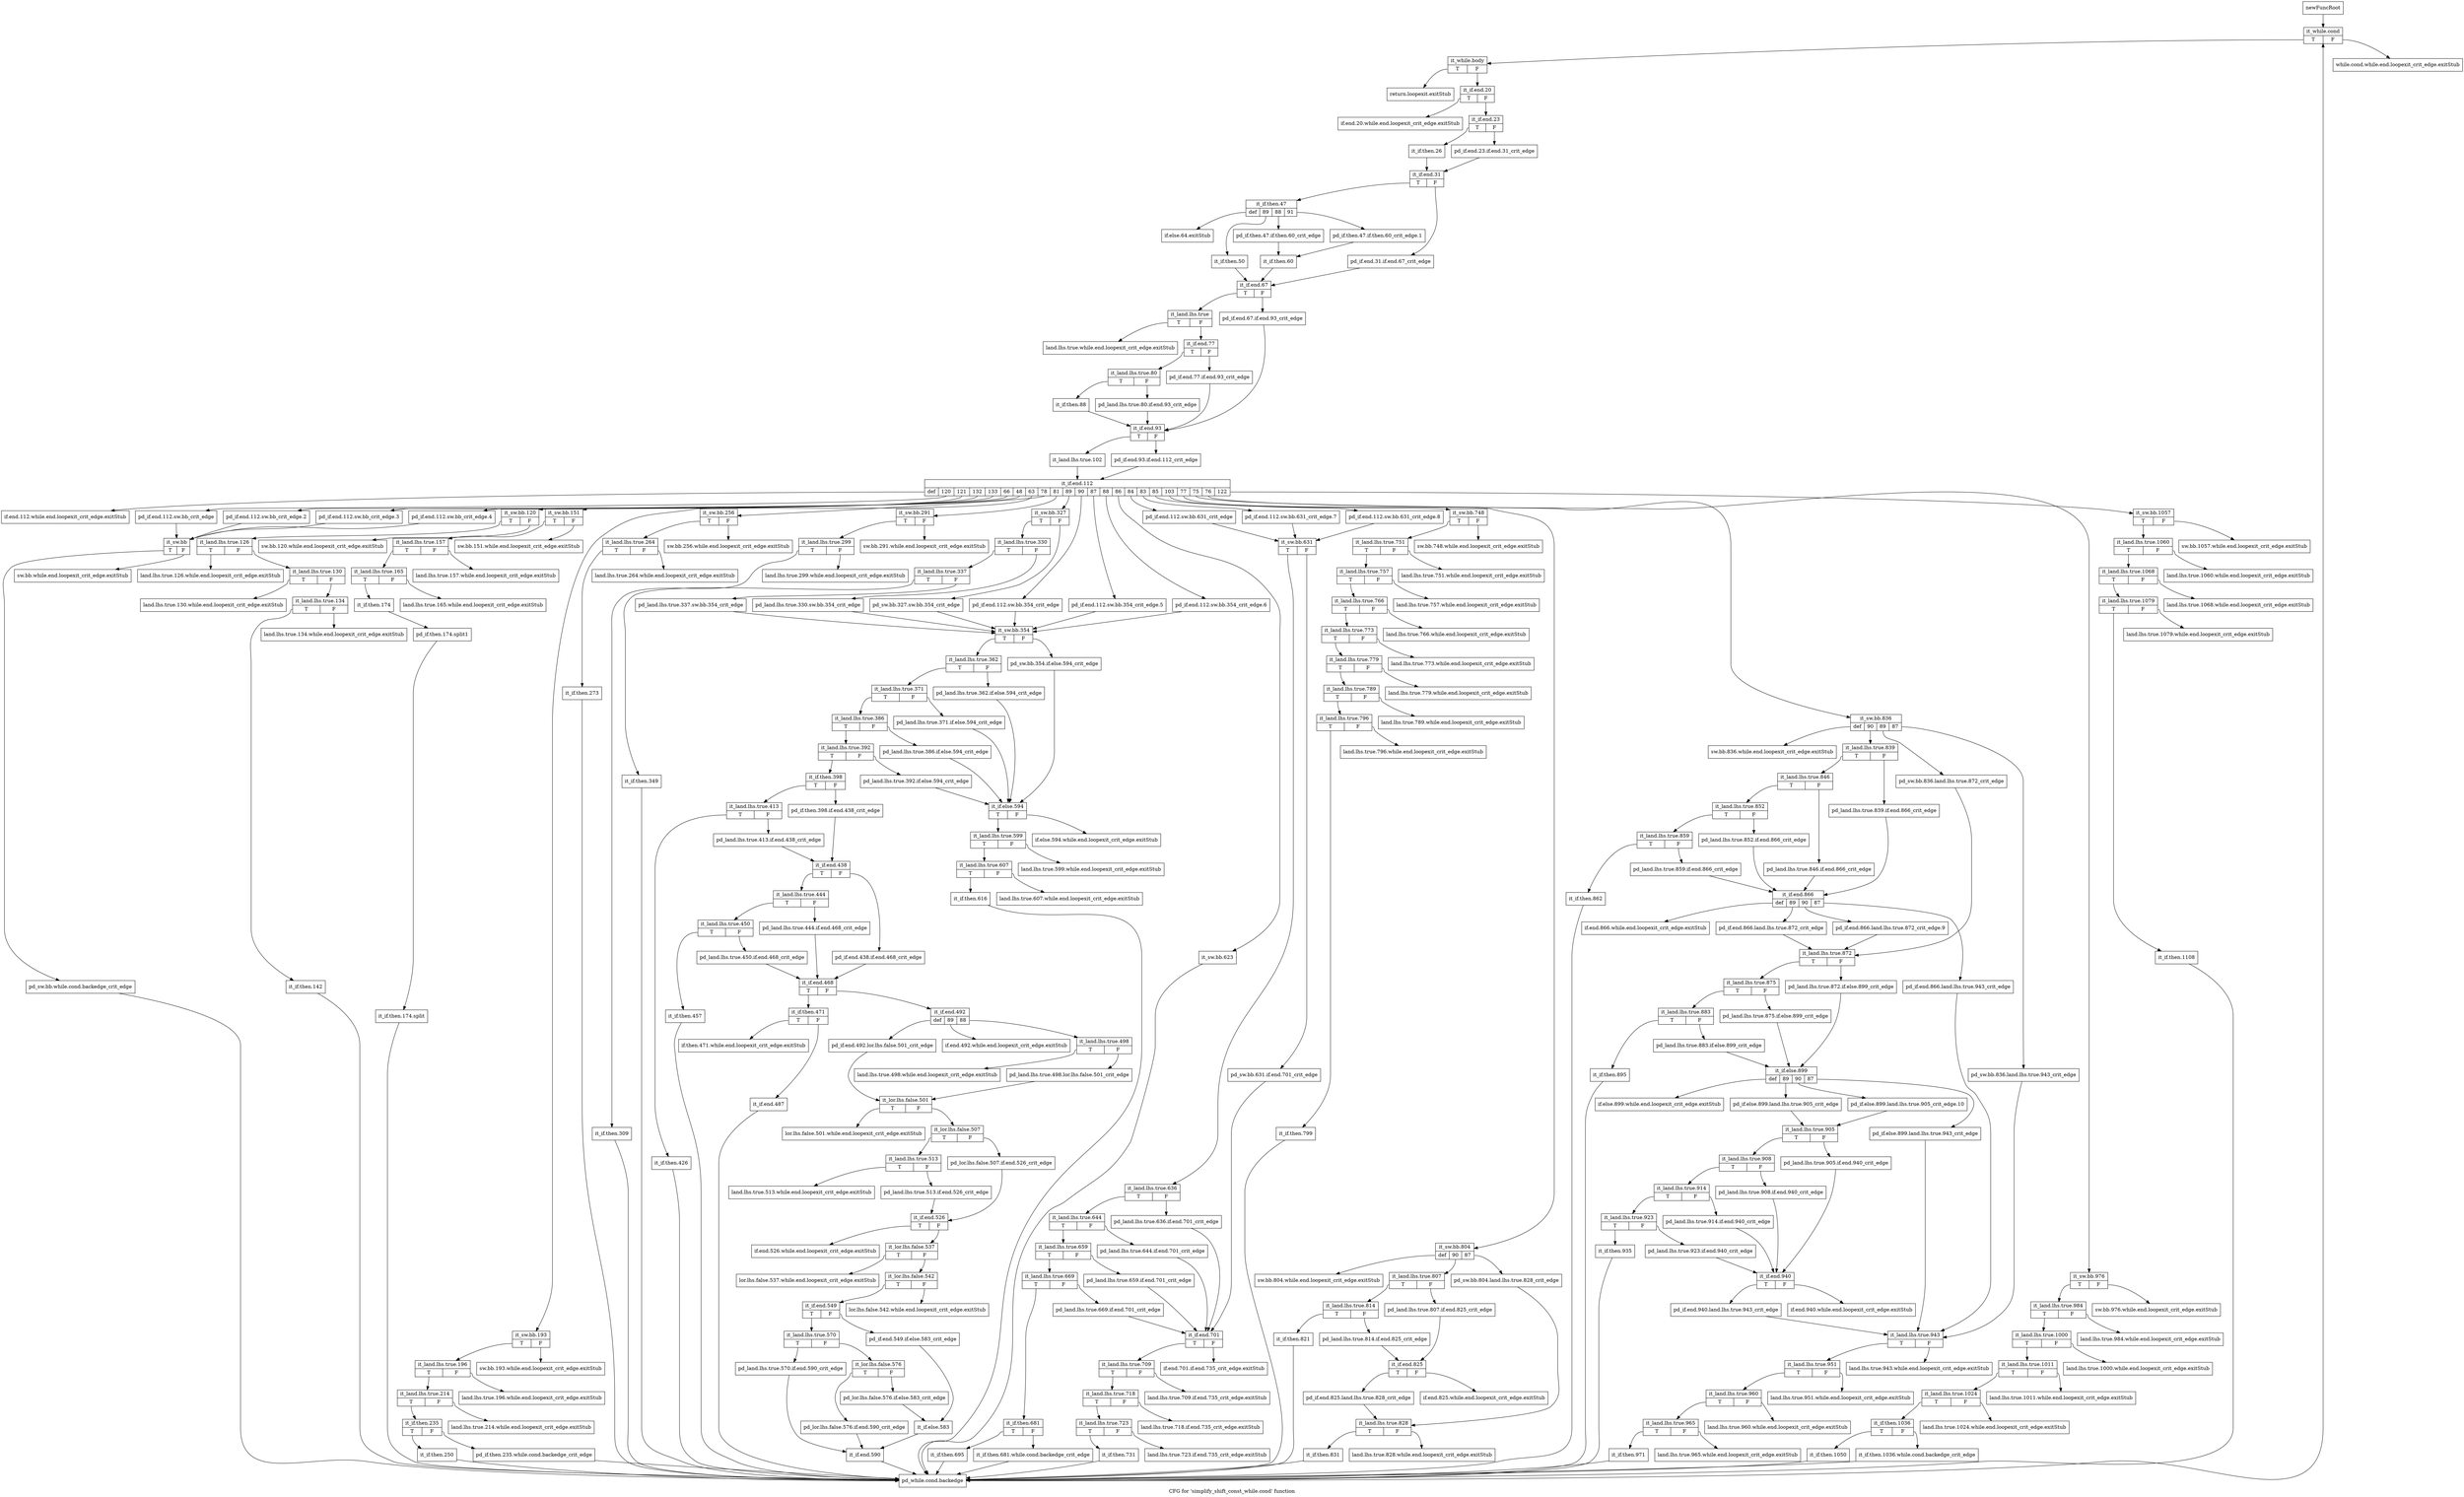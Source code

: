digraph "CFG for 'simplify_shift_const_while.cond' function" {
	label="CFG for 'simplify_shift_const_while.cond' function";

	Node0xa6b6380 [shape=record,label="{newFuncRoot}"];
	Node0xa6b6380 -> Node0xa6b77d0;
	Node0xa6b63d0 [shape=record,label="{while.cond.while.end.loopexit_crit_edge.exitStub}"];
	Node0xa6b6420 [shape=record,label="{return.loopexit.exitStub}"];
	Node0xa6b6470 [shape=record,label="{if.end.20.while.end.loopexit_crit_edge.exitStub}"];
	Node0xa6b64c0 [shape=record,label="{if.else.64.exitStub}"];
	Node0xa6b6510 [shape=record,label="{land.lhs.true.while.end.loopexit_crit_edge.exitStub}"];
	Node0xa6b6560 [shape=record,label="{if.end.112.while.end.loopexit_crit_edge.exitStub}"];
	Node0xa6b65b0 [shape=record,label="{sw.bb.1057.while.end.loopexit_crit_edge.exitStub}"];
	Node0xa6b6600 [shape=record,label="{land.lhs.true.1060.while.end.loopexit_crit_edge.exitStub}"];
	Node0xa6b6650 [shape=record,label="{land.lhs.true.1068.while.end.loopexit_crit_edge.exitStub}"];
	Node0xa6b66a0 [shape=record,label="{land.lhs.true.1079.while.end.loopexit_crit_edge.exitStub}"];
	Node0xa6b66f0 [shape=record,label="{sw.bb.976.while.end.loopexit_crit_edge.exitStub}"];
	Node0xa6b6740 [shape=record,label="{land.lhs.true.984.while.end.loopexit_crit_edge.exitStub}"];
	Node0xa6b6790 [shape=record,label="{land.lhs.true.1000.while.end.loopexit_crit_edge.exitStub}"];
	Node0xa6b67e0 [shape=record,label="{land.lhs.true.1011.while.end.loopexit_crit_edge.exitStub}"];
	Node0xa6b6830 [shape=record,label="{land.lhs.true.1024.while.end.loopexit_crit_edge.exitStub}"];
	Node0xa6b6880 [shape=record,label="{sw.bb.836.while.end.loopexit_crit_edge.exitStub}"];
	Node0xa6b68d0 [shape=record,label="{if.end.866.while.end.loopexit_crit_edge.exitStub}"];
	Node0xa6b6920 [shape=record,label="{if.else.899.while.end.loopexit_crit_edge.exitStub}"];
	Node0xa6b6970 [shape=record,label="{if.end.940.while.end.loopexit_crit_edge.exitStub}"];
	Node0xa6b69c0 [shape=record,label="{land.lhs.true.943.while.end.loopexit_crit_edge.exitStub}"];
	Node0xa6b6a10 [shape=record,label="{land.lhs.true.951.while.end.loopexit_crit_edge.exitStub}"];
	Node0xa6b6a60 [shape=record,label="{land.lhs.true.960.while.end.loopexit_crit_edge.exitStub}"];
	Node0xa6b6ab0 [shape=record,label="{land.lhs.true.965.while.end.loopexit_crit_edge.exitStub}"];
	Node0xa6b6b00 [shape=record,label="{sw.bb.804.while.end.loopexit_crit_edge.exitStub}"];
	Node0xa6b6b50 [shape=record,label="{if.end.825.while.end.loopexit_crit_edge.exitStub}"];
	Node0xa6b6ba0 [shape=record,label="{land.lhs.true.828.while.end.loopexit_crit_edge.exitStub}"];
	Node0xa6b6bf0 [shape=record,label="{sw.bb.748.while.end.loopexit_crit_edge.exitStub}"];
	Node0xa6b6c40 [shape=record,label="{land.lhs.true.751.while.end.loopexit_crit_edge.exitStub}"];
	Node0xa6b6c90 [shape=record,label="{land.lhs.true.757.while.end.loopexit_crit_edge.exitStub}"];
	Node0xa6b6ce0 [shape=record,label="{land.lhs.true.766.while.end.loopexit_crit_edge.exitStub}"];
	Node0xa6b6d30 [shape=record,label="{land.lhs.true.773.while.end.loopexit_crit_edge.exitStub}"];
	Node0xa6b6d80 [shape=record,label="{land.lhs.true.779.while.end.loopexit_crit_edge.exitStub}"];
	Node0xa6b6dd0 [shape=record,label="{land.lhs.true.789.while.end.loopexit_crit_edge.exitStub}"];
	Node0xa6b6e20 [shape=record,label="{land.lhs.true.796.while.end.loopexit_crit_edge.exitStub}"];
	Node0xa6b6e70 [shape=record,label="{if.end.701.if.end.735_crit_edge.exitStub}"];
	Node0xa6b6ec0 [shape=record,label="{land.lhs.true.709.if.end.735_crit_edge.exitStub}"];
	Node0xa6b6f10 [shape=record,label="{land.lhs.true.718.if.end.735_crit_edge.exitStub}"];
	Node0xa6b6f60 [shape=record,label="{land.lhs.true.723.if.end.735_crit_edge.exitStub}"];
	Node0xa6b6fb0 [shape=record,label="{if.else.594.while.end.loopexit_crit_edge.exitStub}"];
	Node0xa6b7000 [shape=record,label="{land.lhs.true.599.while.end.loopexit_crit_edge.exitStub}"];
	Node0xa6b7050 [shape=record,label="{land.lhs.true.607.while.end.loopexit_crit_edge.exitStub}"];
	Node0xa6b70a0 [shape=record,label="{if.end.492.while.end.loopexit_crit_edge.exitStub}"];
	Node0xa6b70f0 [shape=record,label="{land.lhs.true.498.while.end.loopexit_crit_edge.exitStub}"];
	Node0xa6b7140 [shape=record,label="{lor.lhs.false.501.while.end.loopexit_crit_edge.exitStub}"];
	Node0xa6b7190 [shape=record,label="{land.lhs.true.513.while.end.loopexit_crit_edge.exitStub}"];
	Node0xa6b71e0 [shape=record,label="{if.end.526.while.end.loopexit_crit_edge.exitStub}"];
	Node0xa6b7230 [shape=record,label="{lor.lhs.false.537.while.end.loopexit_crit_edge.exitStub}"];
	Node0xa6b7280 [shape=record,label="{lor.lhs.false.542.while.end.loopexit_crit_edge.exitStub}"];
	Node0xa6b72d0 [shape=record,label="{if.then.471.while.end.loopexit_crit_edge.exitStub}"];
	Node0xa6b7320 [shape=record,label="{sw.bb.291.while.end.loopexit_crit_edge.exitStub}"];
	Node0xa6b7370 [shape=record,label="{land.lhs.true.299.while.end.loopexit_crit_edge.exitStub}"];
	Node0xa6b73c0 [shape=record,label="{sw.bb.256.while.end.loopexit_crit_edge.exitStub}"];
	Node0xa6b7410 [shape=record,label="{land.lhs.true.264.while.end.loopexit_crit_edge.exitStub}"];
	Node0xa6b7460 [shape=record,label="{sw.bb.193.while.end.loopexit_crit_edge.exitStub}"];
	Node0xa6b74b0 [shape=record,label="{land.lhs.true.196.while.end.loopexit_crit_edge.exitStub}"];
	Node0xa6b7500 [shape=record,label="{land.lhs.true.214.while.end.loopexit_crit_edge.exitStub}"];
	Node0xa6b7550 [shape=record,label="{sw.bb.151.while.end.loopexit_crit_edge.exitStub}"];
	Node0xa6b75a0 [shape=record,label="{land.lhs.true.157.while.end.loopexit_crit_edge.exitStub}"];
	Node0xa6b75f0 [shape=record,label="{land.lhs.true.165.while.end.loopexit_crit_edge.exitStub}"];
	Node0xa6b7640 [shape=record,label="{sw.bb.120.while.end.loopexit_crit_edge.exitStub}"];
	Node0xa6b7690 [shape=record,label="{land.lhs.true.126.while.end.loopexit_crit_edge.exitStub}"];
	Node0xa6b76e0 [shape=record,label="{land.lhs.true.130.while.end.loopexit_crit_edge.exitStub}"];
	Node0xa6b7730 [shape=record,label="{land.lhs.true.134.while.end.loopexit_crit_edge.exitStub}"];
	Node0xa6b7780 [shape=record,label="{sw.bb.while.end.loopexit_crit_edge.exitStub}"];
	Node0xa6b77d0 [shape=record,label="{it_while.cond|{<s0>T|<s1>F}}"];
	Node0xa6b77d0:s0 -> Node0xa6b7820;
	Node0xa6b77d0:s1 -> Node0xa6b63d0;
	Node0xa6b7820 [shape=record,label="{it_while.body|{<s0>T|<s1>F}}"];
	Node0xa6b7820:s0 -> Node0xa6b6420;
	Node0xa6b7820:s1 -> Node0xa6b7870;
	Node0xa6b7870 [shape=record,label="{it_if.end.20|{<s0>T|<s1>F}}"];
	Node0xa6b7870:s0 -> Node0xa6b6470;
	Node0xa6b7870:s1 -> Node0xa6b78c0;
	Node0xa6b78c0 [shape=record,label="{it_if.end.23|{<s0>T|<s1>F}}"];
	Node0xa6b78c0:s0 -> Node0xa6b7960;
	Node0xa6b78c0:s1 -> Node0xa6b7910;
	Node0xa6b7910 [shape=record,label="{pd_if.end.23.if.end.31_crit_edge}"];
	Node0xa6b7910 -> Node0xa6b79b0;
	Node0xa6b7960 [shape=record,label="{it_if.then.26}"];
	Node0xa6b7960 -> Node0xa6b79b0;
	Node0xa6b79b0 [shape=record,label="{it_if.end.31|{<s0>T|<s1>F}}"];
	Node0xa6b79b0:s0 -> Node0xa6b7a50;
	Node0xa6b79b0:s1 -> Node0xa6b7a00;
	Node0xa6b7a00 [shape=record,label="{pd_if.end.31.if.end.67_crit_edge}"];
	Node0xa6b7a00 -> Node0xa6b7be0;
	Node0xa6b7a50 [shape=record,label="{it_if.then.47|{<s0>def|<s1>89|<s2>88|<s3>91}}"];
	Node0xa6b7a50:s0 -> Node0xa6b64c0;
	Node0xa6b7a50:s1 -> Node0xa6b7b90;
	Node0xa6b7a50:s2 -> Node0xa6b7af0;
	Node0xa6b7a50:s3 -> Node0xa6b7aa0;
	Node0xa6b7aa0 [shape=record,label="{pd_if.then.47.if.then.60_crit_edge.1}"];
	Node0xa6b7aa0 -> Node0xa6b7b40;
	Node0xa6b7af0 [shape=record,label="{pd_if.then.47.if.then.60_crit_edge}"];
	Node0xa6b7af0 -> Node0xa6b7b40;
	Node0xa6b7b40 [shape=record,label="{it_if.then.60}"];
	Node0xa6b7b40 -> Node0xa6b7be0;
	Node0xa6b7b90 [shape=record,label="{it_if.then.50}"];
	Node0xa6b7b90 -> Node0xa6b7be0;
	Node0xa6b7be0 [shape=record,label="{it_if.end.67|{<s0>T|<s1>F}}"];
	Node0xa6b7be0:s0 -> Node0xa6b7c80;
	Node0xa6b7be0:s1 -> Node0xa6b7c30;
	Node0xa6b7c30 [shape=record,label="{pd_if.end.67.if.end.93_crit_edge}"];
	Node0xa6b7c30 -> Node0xa6b7e60;
	Node0xa6b7c80 [shape=record,label="{it_land.lhs.true|{<s0>T|<s1>F}}"];
	Node0xa6b7c80:s0 -> Node0xa6b6510;
	Node0xa6b7c80:s1 -> Node0xa6b7cd0;
	Node0xa6b7cd0 [shape=record,label="{it_if.end.77|{<s0>T|<s1>F}}"];
	Node0xa6b7cd0:s0 -> Node0xa6b7d70;
	Node0xa6b7cd0:s1 -> Node0xa6b7d20;
	Node0xa6b7d20 [shape=record,label="{pd_if.end.77.if.end.93_crit_edge}"];
	Node0xa6b7d20 -> Node0xa6b7e60;
	Node0xa6b7d70 [shape=record,label="{it_land.lhs.true.80|{<s0>T|<s1>F}}"];
	Node0xa6b7d70:s0 -> Node0xa6b7e10;
	Node0xa6b7d70:s1 -> Node0xa6b7dc0;
	Node0xa6b7dc0 [shape=record,label="{pd_land.lhs.true.80.if.end.93_crit_edge}"];
	Node0xa6b7dc0 -> Node0xa6b7e60;
	Node0xa6b7e10 [shape=record,label="{it_if.then.88}"];
	Node0xa6b7e10 -> Node0xa6b7e60;
	Node0xa6b7e60 [shape=record,label="{it_if.end.93|{<s0>T|<s1>F}}"];
	Node0xa6b7e60:s0 -> Node0xa6b7f00;
	Node0xa6b7e60:s1 -> Node0xa6b7eb0;
	Node0xa6b7eb0 [shape=record,label="{pd_if.end.93.if.end.112_crit_edge}"];
	Node0xa6b7eb0 -> Node0xa6b7f50;
	Node0xa6b7f00 [shape=record,label="{it_land.lhs.true.102}"];
	Node0xa6b7f00 -> Node0xa6b7f50;
	Node0xa6b7f50 [shape=record,label="{it_if.end.112|{<s0>def|<s1>120|<s2>121|<s3>132|<s4>133|<s5>66|<s6>48|<s7>63|<s8>78|<s9>81|<s10>89|<s11>90|<s12>87|<s13>88|<s14>86|<s15>84|<s16>83|<s17>85|<s18>103|<s19>77|<s20>75|<s21>76|<s22>122}}"];
	Node0xa6b7f50:s0 -> Node0xa6b6560;
	Node0xa6b7f50:s1 -> Node0xa6bb880;
	Node0xa6b7f50:s2 -> Node0xa6bb830;
	Node0xa6b7f50:s3 -> Node0xa6bb7e0;
	Node0xa6b7f50:s4 -> Node0xa6bb790;
	Node0xa6b7f50:s5 -> Node0xa6bb600;
	Node0xa6b7f50:s6 -> Node0xa6bb4c0;
	Node0xa6b7f50:s7 -> Node0xa6bb2e0;
	Node0xa6b7f50:s8 -> Node0xa6bb1f0;
	Node0xa6b7f50:s9 -> Node0xa6bb100;
	Node0xa6b7f50:s10 -> Node0xa6b9f30;
	Node0xa6b7f50:s11 -> Node0xa6b9ee0;
	Node0xa6b7f50:s12 -> Node0xa6b9e90;
	Node0xa6b7f50:s13 -> Node0xa6b9e40;
	Node0xa6b7f50:s14 -> Node0xa6b9df0;
	Node0xa6b7f50:s15 -> Node0xa6b9800;
	Node0xa6b7f50:s16 -> Node0xa6b97b0;
	Node0xa6b7f50:s17 -> Node0xa6b9760;
	Node0xa6b7f50:s18 -> Node0xa6b9490;
	Node0xa6b7f50:s19 -> Node0xa6b9120;
	Node0xa6b7f50:s20 -> Node0xa6b83b0;
	Node0xa6b7f50:s21 -> Node0xa6b8130;
	Node0xa6b7f50:s22 -> Node0xa6b7fa0;
	Node0xa6b7fa0 [shape=record,label="{it_sw.bb.1057|{<s0>T|<s1>F}}"];
	Node0xa6b7fa0:s0 -> Node0xa6b7ff0;
	Node0xa6b7fa0:s1 -> Node0xa6b65b0;
	Node0xa6b7ff0 [shape=record,label="{it_land.lhs.true.1060|{<s0>T|<s1>F}}"];
	Node0xa6b7ff0:s0 -> Node0xa6b8040;
	Node0xa6b7ff0:s1 -> Node0xa6b6600;
	Node0xa6b8040 [shape=record,label="{it_land.lhs.true.1068|{<s0>T|<s1>F}}"];
	Node0xa6b8040:s0 -> Node0xa6b8090;
	Node0xa6b8040:s1 -> Node0xa6b6650;
	Node0xa6b8090 [shape=record,label="{it_land.lhs.true.1079|{<s0>T|<s1>F}}"];
	Node0xa6b8090:s0 -> Node0xa6b80e0;
	Node0xa6b8090:s1 -> Node0xa6b66a0;
	Node0xa6b80e0 [shape=record,label="{it_if.then.1108}"];
	Node0xa6b80e0 -> Node0xa6bb970;
	Node0xa6b8130 [shape=record,label="{it_sw.bb.976|{<s0>T|<s1>F}}"];
	Node0xa6b8130:s0 -> Node0xa6b8180;
	Node0xa6b8130:s1 -> Node0xa6b66f0;
	Node0xa6b8180 [shape=record,label="{it_land.lhs.true.984|{<s0>T|<s1>F}}"];
	Node0xa6b8180:s0 -> Node0xa6b81d0;
	Node0xa6b8180:s1 -> Node0xa6b6740;
	Node0xa6b81d0 [shape=record,label="{it_land.lhs.true.1000|{<s0>T|<s1>F}}"];
	Node0xa6b81d0:s0 -> Node0xa6b8220;
	Node0xa6b81d0:s1 -> Node0xa6b6790;
	Node0xa6b8220 [shape=record,label="{it_land.lhs.true.1011|{<s0>T|<s1>F}}"];
	Node0xa6b8220:s0 -> Node0xa6b8270;
	Node0xa6b8220:s1 -> Node0xa6b67e0;
	Node0xa6b8270 [shape=record,label="{it_land.lhs.true.1024|{<s0>T|<s1>F}}"];
	Node0xa6b8270:s0 -> Node0xa6b82c0;
	Node0xa6b8270:s1 -> Node0xa6b6830;
	Node0xa6b82c0 [shape=record,label="{it_if.then.1036|{<s0>T|<s1>F}}"];
	Node0xa6b82c0:s0 -> Node0xa6b8360;
	Node0xa6b82c0:s1 -> Node0xa6b8310;
	Node0xa6b8310 [shape=record,label="{it_if.then.1036.while.cond.backedge_crit_edge}"];
	Node0xa6b8310 -> Node0xa6bb970;
	Node0xa6b8360 [shape=record,label="{it_if.then.1050}"];
	Node0xa6b8360 -> Node0xa6bb970;
	Node0xa6b83b0 [shape=record,label="{it_sw.bb.836|{<s0>def|<s1>90|<s2>89|<s3>87}}"];
	Node0xa6b83b0:s0 -> Node0xa6b6880;
	Node0xa6b83b0:s1 -> Node0xa6b84a0;
	Node0xa6b83b0:s2 -> Node0xa6b8450;
	Node0xa6b83b0:s3 -> Node0xa6b8400;
	Node0xa6b8400 [shape=record,label="{pd_sw.bb.836.land.lhs.true.943_crit_edge}"];
	Node0xa6b8400 -> Node0xa6b8ea0;
	Node0xa6b8450 [shape=record,label="{pd_sw.bb.836.land.lhs.true.872_crit_edge}"];
	Node0xa6b8450 -> Node0xa6b8860;
	Node0xa6b84a0 [shape=record,label="{it_land.lhs.true.839|{<s0>T|<s1>F}}"];
	Node0xa6b84a0:s0 -> Node0xa6b8540;
	Node0xa6b84a0:s1 -> Node0xa6b84f0;
	Node0xa6b84f0 [shape=record,label="{pd_land.lhs.true.839.if.end.866_crit_edge}"];
	Node0xa6b84f0 -> Node0xa6b8720;
	Node0xa6b8540 [shape=record,label="{it_land.lhs.true.846|{<s0>T|<s1>F}}"];
	Node0xa6b8540:s0 -> Node0xa6b85e0;
	Node0xa6b8540:s1 -> Node0xa6b8590;
	Node0xa6b8590 [shape=record,label="{pd_land.lhs.true.846.if.end.866_crit_edge}"];
	Node0xa6b8590 -> Node0xa6b8720;
	Node0xa6b85e0 [shape=record,label="{it_land.lhs.true.852|{<s0>T|<s1>F}}"];
	Node0xa6b85e0:s0 -> Node0xa6b8680;
	Node0xa6b85e0:s1 -> Node0xa6b8630;
	Node0xa6b8630 [shape=record,label="{pd_land.lhs.true.852.if.end.866_crit_edge}"];
	Node0xa6b8630 -> Node0xa6b8720;
	Node0xa6b8680 [shape=record,label="{it_land.lhs.true.859|{<s0>T|<s1>F}}"];
	Node0xa6b8680:s0 -> Node0xa6b90d0;
	Node0xa6b8680:s1 -> Node0xa6b86d0;
	Node0xa6b86d0 [shape=record,label="{pd_land.lhs.true.859.if.end.866_crit_edge}"];
	Node0xa6b86d0 -> Node0xa6b8720;
	Node0xa6b8720 [shape=record,label="{it_if.end.866|{<s0>def|<s1>89|<s2>90|<s3>87}}"];
	Node0xa6b8720:s0 -> Node0xa6b68d0;
	Node0xa6b8720:s1 -> Node0xa6b8810;
	Node0xa6b8720:s2 -> Node0xa6b87c0;
	Node0xa6b8720:s3 -> Node0xa6b8770;
	Node0xa6b8770 [shape=record,label="{pd_if.end.866.land.lhs.true.943_crit_edge}"];
	Node0xa6b8770 -> Node0xa6b8ea0;
	Node0xa6b87c0 [shape=record,label="{pd_if.end.866.land.lhs.true.872_crit_edge.9}"];
	Node0xa6b87c0 -> Node0xa6b8860;
	Node0xa6b8810 [shape=record,label="{pd_if.end.866.land.lhs.true.872_crit_edge}"];
	Node0xa6b8810 -> Node0xa6b8860;
	Node0xa6b8860 [shape=record,label="{it_land.lhs.true.872|{<s0>T|<s1>F}}"];
	Node0xa6b8860:s0 -> Node0xa6b8900;
	Node0xa6b8860:s1 -> Node0xa6b88b0;
	Node0xa6b88b0 [shape=record,label="{pd_land.lhs.true.872.if.else.899_crit_edge}"];
	Node0xa6b88b0 -> Node0xa6b8a40;
	Node0xa6b8900 [shape=record,label="{it_land.lhs.true.875|{<s0>T|<s1>F}}"];
	Node0xa6b8900:s0 -> Node0xa6b89a0;
	Node0xa6b8900:s1 -> Node0xa6b8950;
	Node0xa6b8950 [shape=record,label="{pd_land.lhs.true.875.if.else.899_crit_edge}"];
	Node0xa6b8950 -> Node0xa6b8a40;
	Node0xa6b89a0 [shape=record,label="{it_land.lhs.true.883|{<s0>T|<s1>F}}"];
	Node0xa6b89a0:s0 -> Node0xa6b9080;
	Node0xa6b89a0:s1 -> Node0xa6b89f0;
	Node0xa6b89f0 [shape=record,label="{pd_land.lhs.true.883.if.else.899_crit_edge}"];
	Node0xa6b89f0 -> Node0xa6b8a40;
	Node0xa6b8a40 [shape=record,label="{it_if.else.899|{<s0>def|<s1>89|<s2>90|<s3>87}}"];
	Node0xa6b8a40:s0 -> Node0xa6b6920;
	Node0xa6b8a40:s1 -> Node0xa6b8b30;
	Node0xa6b8a40:s2 -> Node0xa6b8ae0;
	Node0xa6b8a40:s3 -> Node0xa6b8a90;
	Node0xa6b8a90 [shape=record,label="{pd_if.else.899.land.lhs.true.943_crit_edge}"];
	Node0xa6b8a90 -> Node0xa6b8ea0;
	Node0xa6b8ae0 [shape=record,label="{pd_if.else.899.land.lhs.true.905_crit_edge.10}"];
	Node0xa6b8ae0 -> Node0xa6b8b80;
	Node0xa6b8b30 [shape=record,label="{pd_if.else.899.land.lhs.true.905_crit_edge}"];
	Node0xa6b8b30 -> Node0xa6b8b80;
	Node0xa6b8b80 [shape=record,label="{it_land.lhs.true.905|{<s0>T|<s1>F}}"];
	Node0xa6b8b80:s0 -> Node0xa6b8c20;
	Node0xa6b8b80:s1 -> Node0xa6b8bd0;
	Node0xa6b8bd0 [shape=record,label="{pd_land.lhs.true.905.if.end.940_crit_edge}"];
	Node0xa6b8bd0 -> Node0xa6b8e00;
	Node0xa6b8c20 [shape=record,label="{it_land.lhs.true.908|{<s0>T|<s1>F}}"];
	Node0xa6b8c20:s0 -> Node0xa6b8cc0;
	Node0xa6b8c20:s1 -> Node0xa6b8c70;
	Node0xa6b8c70 [shape=record,label="{pd_land.lhs.true.908.if.end.940_crit_edge}"];
	Node0xa6b8c70 -> Node0xa6b8e00;
	Node0xa6b8cc0 [shape=record,label="{it_land.lhs.true.914|{<s0>T|<s1>F}}"];
	Node0xa6b8cc0:s0 -> Node0xa6b8d60;
	Node0xa6b8cc0:s1 -> Node0xa6b8d10;
	Node0xa6b8d10 [shape=record,label="{pd_land.lhs.true.914.if.end.940_crit_edge}"];
	Node0xa6b8d10 -> Node0xa6b8e00;
	Node0xa6b8d60 [shape=record,label="{it_land.lhs.true.923|{<s0>T|<s1>F}}"];
	Node0xa6b8d60:s0 -> Node0xa6b9030;
	Node0xa6b8d60:s1 -> Node0xa6b8db0;
	Node0xa6b8db0 [shape=record,label="{pd_land.lhs.true.923.if.end.940_crit_edge}"];
	Node0xa6b8db0 -> Node0xa6b8e00;
	Node0xa6b8e00 [shape=record,label="{it_if.end.940|{<s0>T|<s1>F}}"];
	Node0xa6b8e00:s0 -> Node0xa6b8e50;
	Node0xa6b8e00:s1 -> Node0xa6b6970;
	Node0xa6b8e50 [shape=record,label="{pd_if.end.940.land.lhs.true.943_crit_edge}"];
	Node0xa6b8e50 -> Node0xa6b8ea0;
	Node0xa6b8ea0 [shape=record,label="{it_land.lhs.true.943|{<s0>T|<s1>F}}"];
	Node0xa6b8ea0:s0 -> Node0xa6b8ef0;
	Node0xa6b8ea0:s1 -> Node0xa6b69c0;
	Node0xa6b8ef0 [shape=record,label="{it_land.lhs.true.951|{<s0>T|<s1>F}}"];
	Node0xa6b8ef0:s0 -> Node0xa6b8f40;
	Node0xa6b8ef0:s1 -> Node0xa6b6a10;
	Node0xa6b8f40 [shape=record,label="{it_land.lhs.true.960|{<s0>T|<s1>F}}"];
	Node0xa6b8f40:s0 -> Node0xa6b8f90;
	Node0xa6b8f40:s1 -> Node0xa6b6a60;
	Node0xa6b8f90 [shape=record,label="{it_land.lhs.true.965|{<s0>T|<s1>F}}"];
	Node0xa6b8f90:s0 -> Node0xa6b8fe0;
	Node0xa6b8f90:s1 -> Node0xa6b6ab0;
	Node0xa6b8fe0 [shape=record,label="{it_if.then.971}"];
	Node0xa6b8fe0 -> Node0xa6bb970;
	Node0xa6b9030 [shape=record,label="{it_if.then.935}"];
	Node0xa6b9030 -> Node0xa6bb970;
	Node0xa6b9080 [shape=record,label="{it_if.then.895}"];
	Node0xa6b9080 -> Node0xa6bb970;
	Node0xa6b90d0 [shape=record,label="{it_if.then.862}"];
	Node0xa6b90d0 -> Node0xa6bb970;
	Node0xa6b9120 [shape=record,label="{it_sw.bb.804|{<s0>def|<s1>90|<s2>87}}"];
	Node0xa6b9120:s0 -> Node0xa6b6b00;
	Node0xa6b9120:s1 -> Node0xa6b91c0;
	Node0xa6b9120:s2 -> Node0xa6b9170;
	Node0xa6b9170 [shape=record,label="{pd_sw.bb.804.land.lhs.true.828_crit_edge}"];
	Node0xa6b9170 -> Node0xa6b93a0;
	Node0xa6b91c0 [shape=record,label="{it_land.lhs.true.807|{<s0>T|<s1>F}}"];
	Node0xa6b91c0:s0 -> Node0xa6b9260;
	Node0xa6b91c0:s1 -> Node0xa6b9210;
	Node0xa6b9210 [shape=record,label="{pd_land.lhs.true.807.if.end.825_crit_edge}"];
	Node0xa6b9210 -> Node0xa6b9300;
	Node0xa6b9260 [shape=record,label="{it_land.lhs.true.814|{<s0>T|<s1>F}}"];
	Node0xa6b9260:s0 -> Node0xa6b9440;
	Node0xa6b9260:s1 -> Node0xa6b92b0;
	Node0xa6b92b0 [shape=record,label="{pd_land.lhs.true.814.if.end.825_crit_edge}"];
	Node0xa6b92b0 -> Node0xa6b9300;
	Node0xa6b9300 [shape=record,label="{it_if.end.825|{<s0>T|<s1>F}}"];
	Node0xa6b9300:s0 -> Node0xa6b9350;
	Node0xa6b9300:s1 -> Node0xa6b6b50;
	Node0xa6b9350 [shape=record,label="{pd_if.end.825.land.lhs.true.828_crit_edge}"];
	Node0xa6b9350 -> Node0xa6b93a0;
	Node0xa6b93a0 [shape=record,label="{it_land.lhs.true.828|{<s0>T|<s1>F}}"];
	Node0xa6b93a0:s0 -> Node0xa6b93f0;
	Node0xa6b93a0:s1 -> Node0xa6b6ba0;
	Node0xa6b93f0 [shape=record,label="{it_if.then.831}"];
	Node0xa6b93f0 -> Node0xa6bb970;
	Node0xa6b9440 [shape=record,label="{it_if.then.821}"];
	Node0xa6b9440 -> Node0xa6bb970;
	Node0xa6b9490 [shape=record,label="{it_sw.bb.748|{<s0>T|<s1>F}}"];
	Node0xa6b9490:s0 -> Node0xa6b94e0;
	Node0xa6b9490:s1 -> Node0xa6b6bf0;
	Node0xa6b94e0 [shape=record,label="{it_land.lhs.true.751|{<s0>T|<s1>F}}"];
	Node0xa6b94e0:s0 -> Node0xa6b9530;
	Node0xa6b94e0:s1 -> Node0xa6b6c40;
	Node0xa6b9530 [shape=record,label="{it_land.lhs.true.757|{<s0>T|<s1>F}}"];
	Node0xa6b9530:s0 -> Node0xa6b9580;
	Node0xa6b9530:s1 -> Node0xa6b6c90;
	Node0xa6b9580 [shape=record,label="{it_land.lhs.true.766|{<s0>T|<s1>F}}"];
	Node0xa6b9580:s0 -> Node0xa6b95d0;
	Node0xa6b9580:s1 -> Node0xa6b6ce0;
	Node0xa6b95d0 [shape=record,label="{it_land.lhs.true.773|{<s0>T|<s1>F}}"];
	Node0xa6b95d0:s0 -> Node0xa6b9620;
	Node0xa6b95d0:s1 -> Node0xa6b6d30;
	Node0xa6b9620 [shape=record,label="{it_land.lhs.true.779|{<s0>T|<s1>F}}"];
	Node0xa6b9620:s0 -> Node0xa6b9670;
	Node0xa6b9620:s1 -> Node0xa6b6d80;
	Node0xa6b9670 [shape=record,label="{it_land.lhs.true.789|{<s0>T|<s1>F}}"];
	Node0xa6b9670:s0 -> Node0xa6b96c0;
	Node0xa6b9670:s1 -> Node0xa6b6dd0;
	Node0xa6b96c0 [shape=record,label="{it_land.lhs.true.796|{<s0>T|<s1>F}}"];
	Node0xa6b96c0:s0 -> Node0xa6b9710;
	Node0xa6b96c0:s1 -> Node0xa6b6e20;
	Node0xa6b9710 [shape=record,label="{it_if.then.799}"];
	Node0xa6b9710 -> Node0xa6bb970;
	Node0xa6b9760 [shape=record,label="{pd_if.end.112.sw.bb.631_crit_edge.8}"];
	Node0xa6b9760 -> Node0xa6b9850;
	Node0xa6b97b0 [shape=record,label="{pd_if.end.112.sw.bb.631_crit_edge.7}"];
	Node0xa6b97b0 -> Node0xa6b9850;
	Node0xa6b9800 [shape=record,label="{pd_if.end.112.sw.bb.631_crit_edge}"];
	Node0xa6b9800 -> Node0xa6b9850;
	Node0xa6b9850 [shape=record,label="{it_sw.bb.631|{<s0>T|<s1>F}}"];
	Node0xa6b9850:s0 -> Node0xa6b98f0;
	Node0xa6b9850:s1 -> Node0xa6b98a0;
	Node0xa6b98a0 [shape=record,label="{pd_sw.bb.631.if.end.701_crit_edge}"];
	Node0xa6b98a0 -> Node0xa6b9b70;
	Node0xa6b98f0 [shape=record,label="{it_land.lhs.true.636|{<s0>T|<s1>F}}"];
	Node0xa6b98f0:s0 -> Node0xa6b9990;
	Node0xa6b98f0:s1 -> Node0xa6b9940;
	Node0xa6b9940 [shape=record,label="{pd_land.lhs.true.636.if.end.701_crit_edge}"];
	Node0xa6b9940 -> Node0xa6b9b70;
	Node0xa6b9990 [shape=record,label="{it_land.lhs.true.644|{<s0>T|<s1>F}}"];
	Node0xa6b9990:s0 -> Node0xa6b9a30;
	Node0xa6b9990:s1 -> Node0xa6b99e0;
	Node0xa6b99e0 [shape=record,label="{pd_land.lhs.true.644.if.end.701_crit_edge}"];
	Node0xa6b99e0 -> Node0xa6b9b70;
	Node0xa6b9a30 [shape=record,label="{it_land.lhs.true.659|{<s0>T|<s1>F}}"];
	Node0xa6b9a30:s0 -> Node0xa6b9ad0;
	Node0xa6b9a30:s1 -> Node0xa6b9a80;
	Node0xa6b9a80 [shape=record,label="{pd_land.lhs.true.659.if.end.701_crit_edge}"];
	Node0xa6b9a80 -> Node0xa6b9b70;
	Node0xa6b9ad0 [shape=record,label="{it_land.lhs.true.669|{<s0>T|<s1>F}}"];
	Node0xa6b9ad0:s0 -> Node0xa6b9d00;
	Node0xa6b9ad0:s1 -> Node0xa6b9b20;
	Node0xa6b9b20 [shape=record,label="{pd_land.lhs.true.669.if.end.701_crit_edge}"];
	Node0xa6b9b20 -> Node0xa6b9b70;
	Node0xa6b9b70 [shape=record,label="{it_if.end.701|{<s0>T|<s1>F}}"];
	Node0xa6b9b70:s0 -> Node0xa6b9bc0;
	Node0xa6b9b70:s1 -> Node0xa6b6e70;
	Node0xa6b9bc0 [shape=record,label="{it_land.lhs.true.709|{<s0>T|<s1>F}}"];
	Node0xa6b9bc0:s0 -> Node0xa6b9c10;
	Node0xa6b9bc0:s1 -> Node0xa6b6ec0;
	Node0xa6b9c10 [shape=record,label="{it_land.lhs.true.718|{<s0>T|<s1>F}}"];
	Node0xa6b9c10:s0 -> Node0xa6b9c60;
	Node0xa6b9c10:s1 -> Node0xa6b6f10;
	Node0xa6b9c60 [shape=record,label="{it_land.lhs.true.723|{<s0>T|<s1>F}}"];
	Node0xa6b9c60:s0 -> Node0xa6b9cb0;
	Node0xa6b9c60:s1 -> Node0xa6b6f60;
	Node0xa6b9cb0 [shape=record,label="{it_if.then.731}"];
	Node0xa6b9cb0 -> Node0xa6bb970;
	Node0xa6b9d00 [shape=record,label="{it_if.then.681|{<s0>T|<s1>F}}"];
	Node0xa6b9d00:s0 -> Node0xa6b9da0;
	Node0xa6b9d00:s1 -> Node0xa6b9d50;
	Node0xa6b9d50 [shape=record,label="{it_if.then.681.while.cond.backedge_crit_edge}"];
	Node0xa6b9d50 -> Node0xa6bb970;
	Node0xa6b9da0 [shape=record,label="{it_if.then.695}"];
	Node0xa6b9da0 -> Node0xa6bb970;
	Node0xa6b9df0 [shape=record,label="{it_sw.bb.623}"];
	Node0xa6b9df0 -> Node0xa6bb970;
	Node0xa6b9e40 [shape=record,label="{pd_if.end.112.sw.bb.354_crit_edge.6}"];
	Node0xa6b9e40 -> Node0xa6ba110;
	Node0xa6b9e90 [shape=record,label="{pd_if.end.112.sw.bb.354_crit_edge.5}"];
	Node0xa6b9e90 -> Node0xa6ba110;
	Node0xa6b9ee0 [shape=record,label="{pd_if.end.112.sw.bb.354_crit_edge}"];
	Node0xa6b9ee0 -> Node0xa6ba110;
	Node0xa6b9f30 [shape=record,label="{it_sw.bb.327|{<s0>T|<s1>F}}"];
	Node0xa6b9f30:s0 -> Node0xa6b9fd0;
	Node0xa6b9f30:s1 -> Node0xa6b9f80;
	Node0xa6b9f80 [shape=record,label="{pd_sw.bb.327.sw.bb.354_crit_edge}"];
	Node0xa6b9f80 -> Node0xa6ba110;
	Node0xa6b9fd0 [shape=record,label="{it_land.lhs.true.330|{<s0>T|<s1>F}}"];
	Node0xa6b9fd0:s0 -> Node0xa6ba070;
	Node0xa6b9fd0:s1 -> Node0xa6ba020;
	Node0xa6ba020 [shape=record,label="{pd_land.lhs.true.330.sw.bb.354_crit_edge}"];
	Node0xa6ba020 -> Node0xa6ba110;
	Node0xa6ba070 [shape=record,label="{it_land.lhs.true.337|{<s0>T|<s1>F}}"];
	Node0xa6ba070:s0 -> Node0xa6bb0b0;
	Node0xa6ba070:s1 -> Node0xa6ba0c0;
	Node0xa6ba0c0 [shape=record,label="{pd_land.lhs.true.337.sw.bb.354_crit_edge}"];
	Node0xa6ba0c0 -> Node0xa6ba110;
	Node0xa6ba110 [shape=record,label="{it_sw.bb.354|{<s0>T|<s1>F}}"];
	Node0xa6ba110:s0 -> Node0xa6ba1b0;
	Node0xa6ba110:s1 -> Node0xa6ba160;
	Node0xa6ba160 [shape=record,label="{pd_sw.bb.354.if.else.594_crit_edge}"];
	Node0xa6ba160 -> Node0xa6ba430;
	Node0xa6ba1b0 [shape=record,label="{it_land.lhs.true.362|{<s0>T|<s1>F}}"];
	Node0xa6ba1b0:s0 -> Node0xa6ba250;
	Node0xa6ba1b0:s1 -> Node0xa6ba200;
	Node0xa6ba200 [shape=record,label="{pd_land.lhs.true.362.if.else.594_crit_edge}"];
	Node0xa6ba200 -> Node0xa6ba430;
	Node0xa6ba250 [shape=record,label="{it_land.lhs.true.371|{<s0>T|<s1>F}}"];
	Node0xa6ba250:s0 -> Node0xa6ba2f0;
	Node0xa6ba250:s1 -> Node0xa6ba2a0;
	Node0xa6ba2a0 [shape=record,label="{pd_land.lhs.true.371.if.else.594_crit_edge}"];
	Node0xa6ba2a0 -> Node0xa6ba430;
	Node0xa6ba2f0 [shape=record,label="{it_land.lhs.true.386|{<s0>T|<s1>F}}"];
	Node0xa6ba2f0:s0 -> Node0xa6ba390;
	Node0xa6ba2f0:s1 -> Node0xa6ba340;
	Node0xa6ba340 [shape=record,label="{pd_land.lhs.true.386.if.else.594_crit_edge}"];
	Node0xa6ba340 -> Node0xa6ba430;
	Node0xa6ba390 [shape=record,label="{it_land.lhs.true.392|{<s0>T|<s1>F}}"];
	Node0xa6ba390:s0 -> Node0xa6ba570;
	Node0xa6ba390:s1 -> Node0xa6ba3e0;
	Node0xa6ba3e0 [shape=record,label="{pd_land.lhs.true.392.if.else.594_crit_edge}"];
	Node0xa6ba3e0 -> Node0xa6ba430;
	Node0xa6ba430 [shape=record,label="{it_if.else.594|{<s0>T|<s1>F}}"];
	Node0xa6ba430:s0 -> Node0xa6ba480;
	Node0xa6ba430:s1 -> Node0xa6b6fb0;
	Node0xa6ba480 [shape=record,label="{it_land.lhs.true.599|{<s0>T|<s1>F}}"];
	Node0xa6ba480:s0 -> Node0xa6ba4d0;
	Node0xa6ba480:s1 -> Node0xa6b7000;
	Node0xa6ba4d0 [shape=record,label="{it_land.lhs.true.607|{<s0>T|<s1>F}}"];
	Node0xa6ba4d0:s0 -> Node0xa6ba520;
	Node0xa6ba4d0:s1 -> Node0xa6b7050;
	Node0xa6ba520 [shape=record,label="{it_if.then.616}"];
	Node0xa6ba520 -> Node0xa6bb970;
	Node0xa6ba570 [shape=record,label="{it_if.then.398|{<s0>T|<s1>F}}"];
	Node0xa6ba570:s0 -> Node0xa6ba610;
	Node0xa6ba570:s1 -> Node0xa6ba5c0;
	Node0xa6ba5c0 [shape=record,label="{pd_if.then.398.if.end.438_crit_edge}"];
	Node0xa6ba5c0 -> Node0xa6ba6b0;
	Node0xa6ba610 [shape=record,label="{it_land.lhs.true.413|{<s0>T|<s1>F}}"];
	Node0xa6ba610:s0 -> Node0xa6bb060;
	Node0xa6ba610:s1 -> Node0xa6ba660;
	Node0xa6ba660 [shape=record,label="{pd_land.lhs.true.413.if.end.438_crit_edge}"];
	Node0xa6ba660 -> Node0xa6ba6b0;
	Node0xa6ba6b0 [shape=record,label="{it_if.end.438|{<s0>T|<s1>F}}"];
	Node0xa6ba6b0:s0 -> Node0xa6ba750;
	Node0xa6ba6b0:s1 -> Node0xa6ba700;
	Node0xa6ba700 [shape=record,label="{pd_if.end.438.if.end.468_crit_edge}"];
	Node0xa6ba700 -> Node0xa6ba890;
	Node0xa6ba750 [shape=record,label="{it_land.lhs.true.444|{<s0>T|<s1>F}}"];
	Node0xa6ba750:s0 -> Node0xa6ba7f0;
	Node0xa6ba750:s1 -> Node0xa6ba7a0;
	Node0xa6ba7a0 [shape=record,label="{pd_land.lhs.true.444.if.end.468_crit_edge}"];
	Node0xa6ba7a0 -> Node0xa6ba890;
	Node0xa6ba7f0 [shape=record,label="{it_land.lhs.true.450|{<s0>T|<s1>F}}"];
	Node0xa6ba7f0:s0 -> Node0xa6bb010;
	Node0xa6ba7f0:s1 -> Node0xa6ba840;
	Node0xa6ba840 [shape=record,label="{pd_land.lhs.true.450.if.end.468_crit_edge}"];
	Node0xa6ba840 -> Node0xa6ba890;
	Node0xa6ba890 [shape=record,label="{it_if.end.468|{<s0>T|<s1>F}}"];
	Node0xa6ba890:s0 -> Node0xa6baf70;
	Node0xa6ba890:s1 -> Node0xa6ba8e0;
	Node0xa6ba8e0 [shape=record,label="{it_if.end.492|{<s0>def|<s1>89|<s2>88}}"];
	Node0xa6ba8e0:s0 -> Node0xa6ba9d0;
	Node0xa6ba8e0:s1 -> Node0xa6b70a0;
	Node0xa6ba8e0:s2 -> Node0xa6ba930;
	Node0xa6ba930 [shape=record,label="{it_land.lhs.true.498|{<s0>T|<s1>F}}"];
	Node0xa6ba930:s0 -> Node0xa6b70f0;
	Node0xa6ba930:s1 -> Node0xa6ba980;
	Node0xa6ba980 [shape=record,label="{pd_land.lhs.true.498.lor.lhs.false.501_crit_edge}"];
	Node0xa6ba980 -> Node0xa6baa20;
	Node0xa6ba9d0 [shape=record,label="{pd_if.end.492.lor.lhs.false.501_crit_edge}"];
	Node0xa6ba9d0 -> Node0xa6baa20;
	Node0xa6baa20 [shape=record,label="{it_lor.lhs.false.501|{<s0>T|<s1>F}}"];
	Node0xa6baa20:s0 -> Node0xa6b7140;
	Node0xa6baa20:s1 -> Node0xa6baa70;
	Node0xa6baa70 [shape=record,label="{it_lor.lhs.false.507|{<s0>T|<s1>F}}"];
	Node0xa6baa70:s0 -> Node0xa6bab10;
	Node0xa6baa70:s1 -> Node0xa6baac0;
	Node0xa6baac0 [shape=record,label="{pd_lor.lhs.false.507.if.end.526_crit_edge}"];
	Node0xa6baac0 -> Node0xa6babb0;
	Node0xa6bab10 [shape=record,label="{it_land.lhs.true.513|{<s0>T|<s1>F}}"];
	Node0xa6bab10:s0 -> Node0xa6b7190;
	Node0xa6bab10:s1 -> Node0xa6bab60;
	Node0xa6bab60 [shape=record,label="{pd_land.lhs.true.513.if.end.526_crit_edge}"];
	Node0xa6bab60 -> Node0xa6babb0;
	Node0xa6babb0 [shape=record,label="{it_if.end.526|{<s0>T|<s1>F}}"];
	Node0xa6babb0:s0 -> Node0xa6b71e0;
	Node0xa6babb0:s1 -> Node0xa6bac00;
	Node0xa6bac00 [shape=record,label="{it_lor.lhs.false.537|{<s0>T|<s1>F}}"];
	Node0xa6bac00:s0 -> Node0xa6b7230;
	Node0xa6bac00:s1 -> Node0xa6bac50;
	Node0xa6bac50 [shape=record,label="{it_lor.lhs.false.542|{<s0>T|<s1>F}}"];
	Node0xa6bac50:s0 -> Node0xa6baca0;
	Node0xa6bac50:s1 -> Node0xa6b7280;
	Node0xa6baca0 [shape=record,label="{it_if.end.549|{<s0>T|<s1>F}}"];
	Node0xa6baca0:s0 -> Node0xa6bad40;
	Node0xa6baca0:s1 -> Node0xa6bacf0;
	Node0xa6bacf0 [shape=record,label="{pd_if.end.549.if.else.583_crit_edge}"];
	Node0xa6bacf0 -> Node0xa6bae30;
	Node0xa6bad40 [shape=record,label="{it_land.lhs.true.570|{<s0>T|<s1>F}}"];
	Node0xa6bad40:s0 -> Node0xa6baed0;
	Node0xa6bad40:s1 -> Node0xa6bad90;
	Node0xa6bad90 [shape=record,label="{it_lor.lhs.false.576|{<s0>T|<s1>F}}"];
	Node0xa6bad90:s0 -> Node0xa6bae80;
	Node0xa6bad90:s1 -> Node0xa6bade0;
	Node0xa6bade0 [shape=record,label="{pd_lor.lhs.false.576.if.else.583_crit_edge}"];
	Node0xa6bade0 -> Node0xa6bae30;
	Node0xa6bae30 [shape=record,label="{it_if.else.583}"];
	Node0xa6bae30 -> Node0xa6baf20;
	Node0xa6bae80 [shape=record,label="{pd_lor.lhs.false.576.if.end.590_crit_edge}"];
	Node0xa6bae80 -> Node0xa6baf20;
	Node0xa6baed0 [shape=record,label="{pd_land.lhs.true.570.if.end.590_crit_edge}"];
	Node0xa6baed0 -> Node0xa6baf20;
	Node0xa6baf20 [shape=record,label="{it_if.end.590}"];
	Node0xa6baf20 -> Node0xa6bb970;
	Node0xa6baf70 [shape=record,label="{it_if.then.471|{<s0>T|<s1>F}}"];
	Node0xa6baf70:s0 -> Node0xa6b72d0;
	Node0xa6baf70:s1 -> Node0xa6bafc0;
	Node0xa6bafc0 [shape=record,label="{it_if.end.487}"];
	Node0xa6bafc0 -> Node0xa6bb970;
	Node0xa6bb010 [shape=record,label="{it_if.then.457}"];
	Node0xa6bb010 -> Node0xa6bb970;
	Node0xa6bb060 [shape=record,label="{it_if.then.426}"];
	Node0xa6bb060 -> Node0xa6bb970;
	Node0xa6bb0b0 [shape=record,label="{it_if.then.349}"];
	Node0xa6bb0b0 -> Node0xa6bb970;
	Node0xa6bb100 [shape=record,label="{it_sw.bb.291|{<s0>T|<s1>F}}"];
	Node0xa6bb100:s0 -> Node0xa6bb150;
	Node0xa6bb100:s1 -> Node0xa6b7320;
	Node0xa6bb150 [shape=record,label="{it_land.lhs.true.299|{<s0>T|<s1>F}}"];
	Node0xa6bb150:s0 -> Node0xa6bb1a0;
	Node0xa6bb150:s1 -> Node0xa6b7370;
	Node0xa6bb1a0 [shape=record,label="{it_if.then.309}"];
	Node0xa6bb1a0 -> Node0xa6bb970;
	Node0xa6bb1f0 [shape=record,label="{it_sw.bb.256|{<s0>T|<s1>F}}"];
	Node0xa6bb1f0:s0 -> Node0xa6bb240;
	Node0xa6bb1f0:s1 -> Node0xa6b73c0;
	Node0xa6bb240 [shape=record,label="{it_land.lhs.true.264|{<s0>T|<s1>F}}"];
	Node0xa6bb240:s0 -> Node0xa6bb290;
	Node0xa6bb240:s1 -> Node0xa6b7410;
	Node0xa6bb290 [shape=record,label="{it_if.then.273}"];
	Node0xa6bb290 -> Node0xa6bb970;
	Node0xa6bb2e0 [shape=record,label="{it_sw.bb.193|{<s0>T|<s1>F}}"];
	Node0xa6bb2e0:s0 -> Node0xa6bb330;
	Node0xa6bb2e0:s1 -> Node0xa6b7460;
	Node0xa6bb330 [shape=record,label="{it_land.lhs.true.196|{<s0>T|<s1>F}}"];
	Node0xa6bb330:s0 -> Node0xa6bb380;
	Node0xa6bb330:s1 -> Node0xa6b74b0;
	Node0xa6bb380 [shape=record,label="{it_land.lhs.true.214|{<s0>T|<s1>F}}"];
	Node0xa6bb380:s0 -> Node0xa6bb3d0;
	Node0xa6bb380:s1 -> Node0xa6b7500;
	Node0xa6bb3d0 [shape=record,label="{it_if.then.235|{<s0>T|<s1>F}}"];
	Node0xa6bb3d0:s0 -> Node0xa6bb470;
	Node0xa6bb3d0:s1 -> Node0xa6bb420;
	Node0xa6bb420 [shape=record,label="{pd_if.then.235.while.cond.backedge_crit_edge}"];
	Node0xa6bb420 -> Node0xa6bb970;
	Node0xa6bb470 [shape=record,label="{it_if.then.250}"];
	Node0xa6bb470 -> Node0xa6bb970;
	Node0xa6bb4c0 [shape=record,label="{it_sw.bb.151|{<s0>T|<s1>F}}"];
	Node0xa6bb4c0:s0 -> Node0xa6bb510;
	Node0xa6bb4c0:s1 -> Node0xa6b7550;
	Node0xa6bb510 [shape=record,label="{it_land.lhs.true.157|{<s0>T|<s1>F}}"];
	Node0xa6bb510:s0 -> Node0xa6bb560;
	Node0xa6bb510:s1 -> Node0xa6b75a0;
	Node0xa6bb560 [shape=record,label="{it_land.lhs.true.165|{<s0>T|<s1>F}}"];
	Node0xa6bb560:s0 -> Node0xa6bb5b0;
	Node0xa6bb560:s1 -> Node0xa6b75f0;
	Node0xa6bb5b0 [shape=record,label="{it_if.then.174}"];
	Node0xa6bb5b0 -> Node0xf3de200;
	Node0xf3de200 [shape=record,label="{pd_if.then.174.split1}"];
	Node0xf3de200 -> Node0xf3da570;
	Node0xf3da570 [shape=record,label="{it_if.then.174.split}"];
	Node0xf3da570 -> Node0xa6bb970;
	Node0xa6bb600 [shape=record,label="{it_sw.bb.120|{<s0>T|<s1>F}}"];
	Node0xa6bb600:s0 -> Node0xa6bb650;
	Node0xa6bb600:s1 -> Node0xa6b7640;
	Node0xa6bb650 [shape=record,label="{it_land.lhs.true.126|{<s0>T|<s1>F}}"];
	Node0xa6bb650:s0 -> Node0xa6b7690;
	Node0xa6bb650:s1 -> Node0xa6bb6a0;
	Node0xa6bb6a0 [shape=record,label="{it_land.lhs.true.130|{<s0>T|<s1>F}}"];
	Node0xa6bb6a0:s0 -> Node0xa6b76e0;
	Node0xa6bb6a0:s1 -> Node0xa6bb6f0;
	Node0xa6bb6f0 [shape=record,label="{it_land.lhs.true.134|{<s0>T|<s1>F}}"];
	Node0xa6bb6f0:s0 -> Node0xa6bb740;
	Node0xa6bb6f0:s1 -> Node0xa6b7730;
	Node0xa6bb740 [shape=record,label="{it_if.then.142}"];
	Node0xa6bb740 -> Node0xa6bb970;
	Node0xa6bb790 [shape=record,label="{pd_if.end.112.sw.bb_crit_edge.4}"];
	Node0xa6bb790 -> Node0xa6bb8d0;
	Node0xa6bb7e0 [shape=record,label="{pd_if.end.112.sw.bb_crit_edge.3}"];
	Node0xa6bb7e0 -> Node0xa6bb8d0;
	Node0xa6bb830 [shape=record,label="{pd_if.end.112.sw.bb_crit_edge.2}"];
	Node0xa6bb830 -> Node0xa6bb8d0;
	Node0xa6bb880 [shape=record,label="{pd_if.end.112.sw.bb_crit_edge}"];
	Node0xa6bb880 -> Node0xa6bb8d0;
	Node0xa6bb8d0 [shape=record,label="{it_sw.bb|{<s0>T|<s1>F}}"];
	Node0xa6bb8d0:s0 -> Node0xa6bb920;
	Node0xa6bb8d0:s1 -> Node0xa6b7780;
	Node0xa6bb920 [shape=record,label="{pd_sw.bb.while.cond.backedge_crit_edge}"];
	Node0xa6bb920 -> Node0xa6bb970;
	Node0xa6bb970 [shape=record,label="{pd_while.cond.backedge}"];
	Node0xa6bb970 -> Node0xa6b77d0;
}
